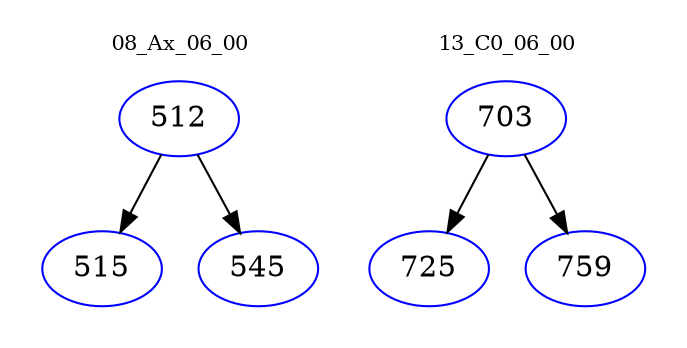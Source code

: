 digraph{
subgraph cluster_0 {
color = white
label = "08_Ax_06_00";
fontsize=10;
T0_512 [label="512", color="blue"]
T0_512 -> T0_515 [color="black"]
T0_515 [label="515", color="blue"]
T0_512 -> T0_545 [color="black"]
T0_545 [label="545", color="blue"]
}
subgraph cluster_1 {
color = white
label = "13_C0_06_00";
fontsize=10;
T1_703 [label="703", color="blue"]
T1_703 -> T1_725 [color="black"]
T1_725 [label="725", color="blue"]
T1_703 -> T1_759 [color="black"]
T1_759 [label="759", color="blue"]
}
}
